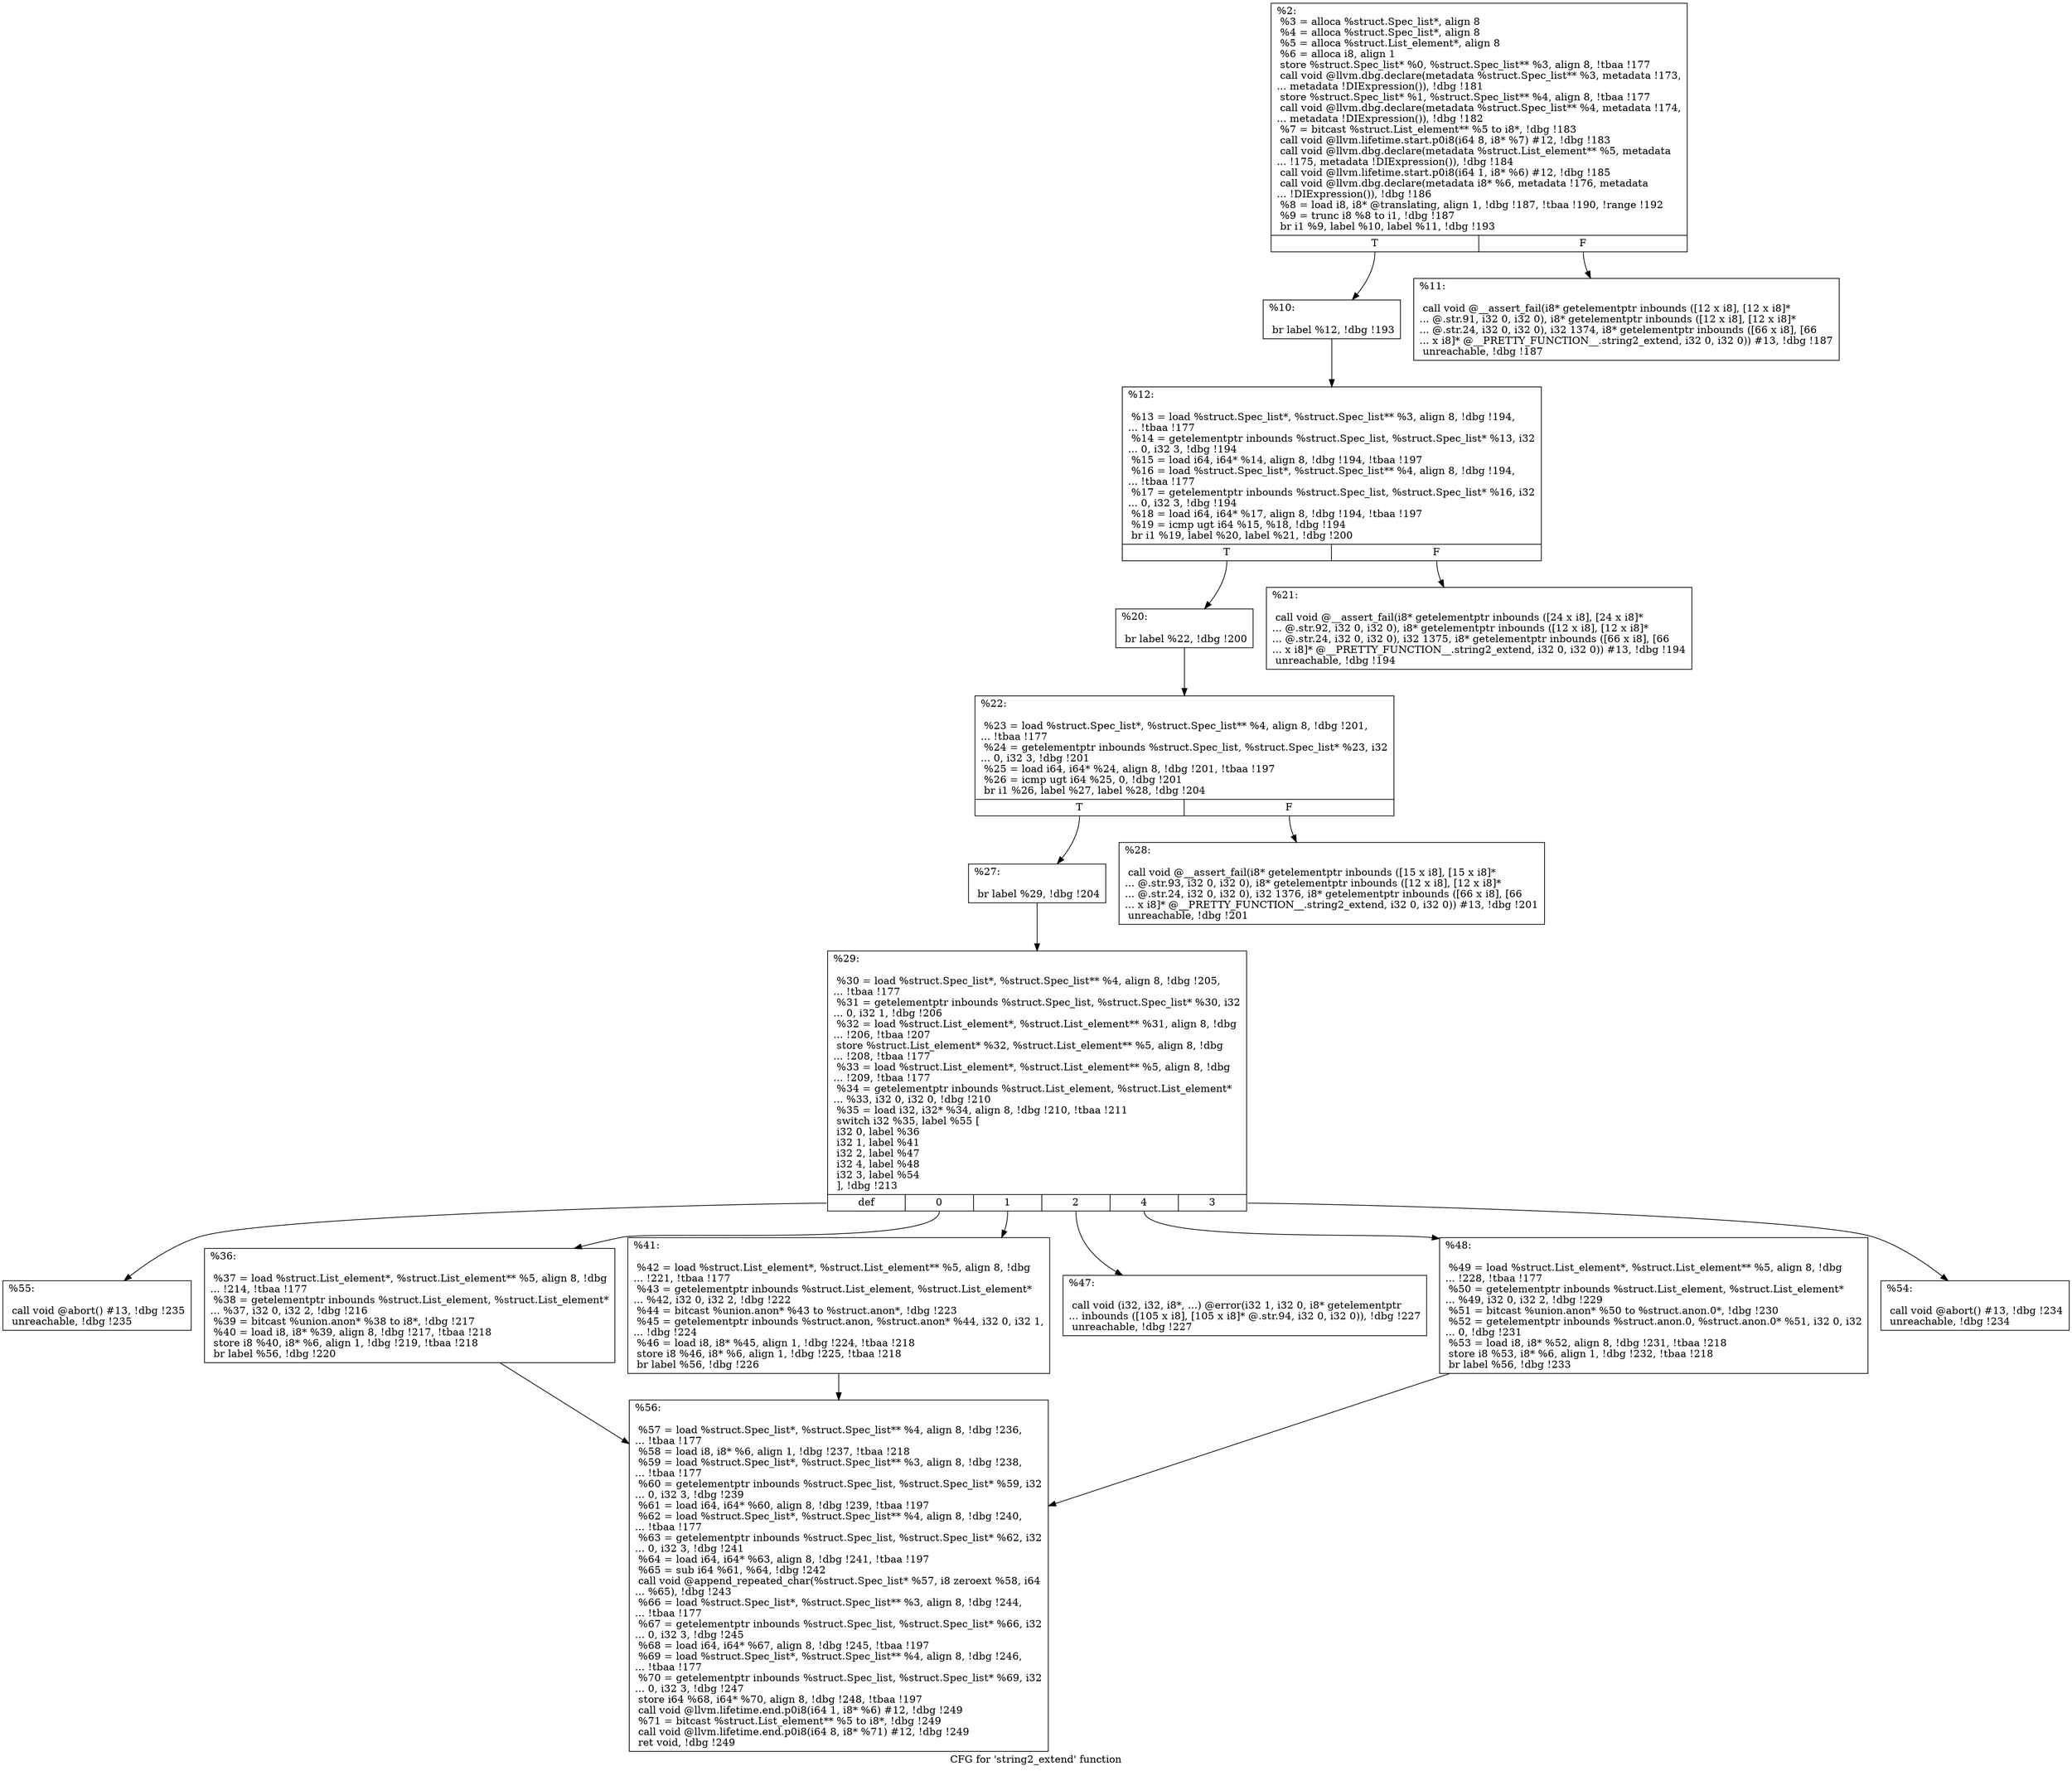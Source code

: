 digraph "CFG for 'string2_extend' function" {
	label="CFG for 'string2_extend' function";

	Node0x141d860 [shape=record,label="{%2:\l  %3 = alloca %struct.Spec_list*, align 8\l  %4 = alloca %struct.Spec_list*, align 8\l  %5 = alloca %struct.List_element*, align 8\l  %6 = alloca i8, align 1\l  store %struct.Spec_list* %0, %struct.Spec_list** %3, align 8, !tbaa !177\l  call void @llvm.dbg.declare(metadata %struct.Spec_list** %3, metadata !173,\l... metadata !DIExpression()), !dbg !181\l  store %struct.Spec_list* %1, %struct.Spec_list** %4, align 8, !tbaa !177\l  call void @llvm.dbg.declare(metadata %struct.Spec_list** %4, metadata !174,\l... metadata !DIExpression()), !dbg !182\l  %7 = bitcast %struct.List_element** %5 to i8*, !dbg !183\l  call void @llvm.lifetime.start.p0i8(i64 8, i8* %7) #12, !dbg !183\l  call void @llvm.dbg.declare(metadata %struct.List_element** %5, metadata\l... !175, metadata !DIExpression()), !dbg !184\l  call void @llvm.lifetime.start.p0i8(i64 1, i8* %6) #12, !dbg !185\l  call void @llvm.dbg.declare(metadata i8* %6, metadata !176, metadata\l... !DIExpression()), !dbg !186\l  %8 = load i8, i8* @translating, align 1, !dbg !187, !tbaa !190, !range !192\l  %9 = trunc i8 %8 to i1, !dbg !187\l  br i1 %9, label %10, label %11, !dbg !193\l|{<s0>T|<s1>F}}"];
	Node0x141d860:s0 -> Node0x141d9a0;
	Node0x141d860:s1 -> Node0x141d9f0;
	Node0x141d9a0 [shape=record,label="{%10:\l\l  br label %12, !dbg !193\l}"];
	Node0x141d9a0 -> Node0x141da40;
	Node0x141d9f0 [shape=record,label="{%11:\l\l  call void @__assert_fail(i8* getelementptr inbounds ([12 x i8], [12 x i8]*\l... @.str.91, i32 0, i32 0), i8* getelementptr inbounds ([12 x i8], [12 x i8]*\l... @.str.24, i32 0, i32 0), i32 1374, i8* getelementptr inbounds ([66 x i8], [66\l... x i8]* @__PRETTY_FUNCTION__.string2_extend, i32 0, i32 0)) #13, !dbg !187\l  unreachable, !dbg !187\l}"];
	Node0x141da40 [shape=record,label="{%12:\l\l  %13 = load %struct.Spec_list*, %struct.Spec_list** %3, align 8, !dbg !194,\l... !tbaa !177\l  %14 = getelementptr inbounds %struct.Spec_list, %struct.Spec_list* %13, i32\l... 0, i32 3, !dbg !194\l  %15 = load i64, i64* %14, align 8, !dbg !194, !tbaa !197\l  %16 = load %struct.Spec_list*, %struct.Spec_list** %4, align 8, !dbg !194,\l... !tbaa !177\l  %17 = getelementptr inbounds %struct.Spec_list, %struct.Spec_list* %16, i32\l... 0, i32 3, !dbg !194\l  %18 = load i64, i64* %17, align 8, !dbg !194, !tbaa !197\l  %19 = icmp ugt i64 %15, %18, !dbg !194\l  br i1 %19, label %20, label %21, !dbg !200\l|{<s0>T|<s1>F}}"];
	Node0x141da40:s0 -> Node0x141da90;
	Node0x141da40:s1 -> Node0x141dae0;
	Node0x141da90 [shape=record,label="{%20:\l\l  br label %22, !dbg !200\l}"];
	Node0x141da90 -> Node0x141db30;
	Node0x141dae0 [shape=record,label="{%21:\l\l  call void @__assert_fail(i8* getelementptr inbounds ([24 x i8], [24 x i8]*\l... @.str.92, i32 0, i32 0), i8* getelementptr inbounds ([12 x i8], [12 x i8]*\l... @.str.24, i32 0, i32 0), i32 1375, i8* getelementptr inbounds ([66 x i8], [66\l... x i8]* @__PRETTY_FUNCTION__.string2_extend, i32 0, i32 0)) #13, !dbg !194\l  unreachable, !dbg !194\l}"];
	Node0x141db30 [shape=record,label="{%22:\l\l  %23 = load %struct.Spec_list*, %struct.Spec_list** %4, align 8, !dbg !201,\l... !tbaa !177\l  %24 = getelementptr inbounds %struct.Spec_list, %struct.Spec_list* %23, i32\l... 0, i32 3, !dbg !201\l  %25 = load i64, i64* %24, align 8, !dbg !201, !tbaa !197\l  %26 = icmp ugt i64 %25, 0, !dbg !201\l  br i1 %26, label %27, label %28, !dbg !204\l|{<s0>T|<s1>F}}"];
	Node0x141db30:s0 -> Node0x141db80;
	Node0x141db30:s1 -> Node0x141dbd0;
	Node0x141db80 [shape=record,label="{%27:\l\l  br label %29, !dbg !204\l}"];
	Node0x141db80 -> Node0x141dc20;
	Node0x141dbd0 [shape=record,label="{%28:\l\l  call void @__assert_fail(i8* getelementptr inbounds ([15 x i8], [15 x i8]*\l... @.str.93, i32 0, i32 0), i8* getelementptr inbounds ([12 x i8], [12 x i8]*\l... @.str.24, i32 0, i32 0), i32 1376, i8* getelementptr inbounds ([66 x i8], [66\l... x i8]* @__PRETTY_FUNCTION__.string2_extend, i32 0, i32 0)) #13, !dbg !201\l  unreachable, !dbg !201\l}"];
	Node0x141dc20 [shape=record,label="{%29:\l\l  %30 = load %struct.Spec_list*, %struct.Spec_list** %4, align 8, !dbg !205,\l... !tbaa !177\l  %31 = getelementptr inbounds %struct.Spec_list, %struct.Spec_list* %30, i32\l... 0, i32 1, !dbg !206\l  %32 = load %struct.List_element*, %struct.List_element** %31, align 8, !dbg\l... !206, !tbaa !207\l  store %struct.List_element* %32, %struct.List_element** %5, align 8, !dbg\l... !208, !tbaa !177\l  %33 = load %struct.List_element*, %struct.List_element** %5, align 8, !dbg\l... !209, !tbaa !177\l  %34 = getelementptr inbounds %struct.List_element, %struct.List_element*\l... %33, i32 0, i32 0, !dbg !210\l  %35 = load i32, i32* %34, align 8, !dbg !210, !tbaa !211\l  switch i32 %35, label %55 [\l    i32 0, label %36\l    i32 1, label %41\l    i32 2, label %47\l    i32 4, label %48\l    i32 3, label %54\l  ], !dbg !213\l|{<s0>def|<s1>0|<s2>1|<s3>2|<s4>4|<s5>3}}"];
	Node0x141dc20:s0 -> Node0x141de00;
	Node0x141dc20:s1 -> Node0x141dc70;
	Node0x141dc20:s2 -> Node0x141dcc0;
	Node0x141dc20:s3 -> Node0x141dd10;
	Node0x141dc20:s4 -> Node0x141dd60;
	Node0x141dc20:s5 -> Node0x141ddb0;
	Node0x141dc70 [shape=record,label="{%36:\l\l  %37 = load %struct.List_element*, %struct.List_element** %5, align 8, !dbg\l... !214, !tbaa !177\l  %38 = getelementptr inbounds %struct.List_element, %struct.List_element*\l... %37, i32 0, i32 2, !dbg !216\l  %39 = bitcast %union.anon* %38 to i8*, !dbg !217\l  %40 = load i8, i8* %39, align 8, !dbg !217, !tbaa !218\l  store i8 %40, i8* %6, align 1, !dbg !219, !tbaa !218\l  br label %56, !dbg !220\l}"];
	Node0x141dc70 -> Node0x141de50;
	Node0x141dcc0 [shape=record,label="{%41:\l\l  %42 = load %struct.List_element*, %struct.List_element** %5, align 8, !dbg\l... !221, !tbaa !177\l  %43 = getelementptr inbounds %struct.List_element, %struct.List_element*\l... %42, i32 0, i32 2, !dbg !222\l  %44 = bitcast %union.anon* %43 to %struct.anon*, !dbg !223\l  %45 = getelementptr inbounds %struct.anon, %struct.anon* %44, i32 0, i32 1,\l... !dbg !224\l  %46 = load i8, i8* %45, align 1, !dbg !224, !tbaa !218\l  store i8 %46, i8* %6, align 1, !dbg !225, !tbaa !218\l  br label %56, !dbg !226\l}"];
	Node0x141dcc0 -> Node0x141de50;
	Node0x141dd10 [shape=record,label="{%47:\l\l  call void (i32, i32, i8*, ...) @error(i32 1, i32 0, i8* getelementptr\l... inbounds ([105 x i8], [105 x i8]* @.str.94, i32 0, i32 0)), !dbg !227\l  unreachable, !dbg !227\l}"];
	Node0x141dd60 [shape=record,label="{%48:\l\l  %49 = load %struct.List_element*, %struct.List_element** %5, align 8, !dbg\l... !228, !tbaa !177\l  %50 = getelementptr inbounds %struct.List_element, %struct.List_element*\l... %49, i32 0, i32 2, !dbg !229\l  %51 = bitcast %union.anon* %50 to %struct.anon.0*, !dbg !230\l  %52 = getelementptr inbounds %struct.anon.0, %struct.anon.0* %51, i32 0, i32\l... 0, !dbg !231\l  %53 = load i8, i8* %52, align 8, !dbg !231, !tbaa !218\l  store i8 %53, i8* %6, align 1, !dbg !232, !tbaa !218\l  br label %56, !dbg !233\l}"];
	Node0x141dd60 -> Node0x141de50;
	Node0x141ddb0 [shape=record,label="{%54:\l\l  call void @abort() #13, !dbg !234\l  unreachable, !dbg !234\l}"];
	Node0x141de00 [shape=record,label="{%55:\l\l  call void @abort() #13, !dbg !235\l  unreachable, !dbg !235\l}"];
	Node0x141de50 [shape=record,label="{%56:\l\l  %57 = load %struct.Spec_list*, %struct.Spec_list** %4, align 8, !dbg !236,\l... !tbaa !177\l  %58 = load i8, i8* %6, align 1, !dbg !237, !tbaa !218\l  %59 = load %struct.Spec_list*, %struct.Spec_list** %3, align 8, !dbg !238,\l... !tbaa !177\l  %60 = getelementptr inbounds %struct.Spec_list, %struct.Spec_list* %59, i32\l... 0, i32 3, !dbg !239\l  %61 = load i64, i64* %60, align 8, !dbg !239, !tbaa !197\l  %62 = load %struct.Spec_list*, %struct.Spec_list** %4, align 8, !dbg !240,\l... !tbaa !177\l  %63 = getelementptr inbounds %struct.Spec_list, %struct.Spec_list* %62, i32\l... 0, i32 3, !dbg !241\l  %64 = load i64, i64* %63, align 8, !dbg !241, !tbaa !197\l  %65 = sub i64 %61, %64, !dbg !242\l  call void @append_repeated_char(%struct.Spec_list* %57, i8 zeroext %58, i64\l... %65), !dbg !243\l  %66 = load %struct.Spec_list*, %struct.Spec_list** %3, align 8, !dbg !244,\l... !tbaa !177\l  %67 = getelementptr inbounds %struct.Spec_list, %struct.Spec_list* %66, i32\l... 0, i32 3, !dbg !245\l  %68 = load i64, i64* %67, align 8, !dbg !245, !tbaa !197\l  %69 = load %struct.Spec_list*, %struct.Spec_list** %4, align 8, !dbg !246,\l... !tbaa !177\l  %70 = getelementptr inbounds %struct.Spec_list, %struct.Spec_list* %69, i32\l... 0, i32 3, !dbg !247\l  store i64 %68, i64* %70, align 8, !dbg !248, !tbaa !197\l  call void @llvm.lifetime.end.p0i8(i64 1, i8* %6) #12, !dbg !249\l  %71 = bitcast %struct.List_element** %5 to i8*, !dbg !249\l  call void @llvm.lifetime.end.p0i8(i64 8, i8* %71) #12, !dbg !249\l  ret void, !dbg !249\l}"];
}
